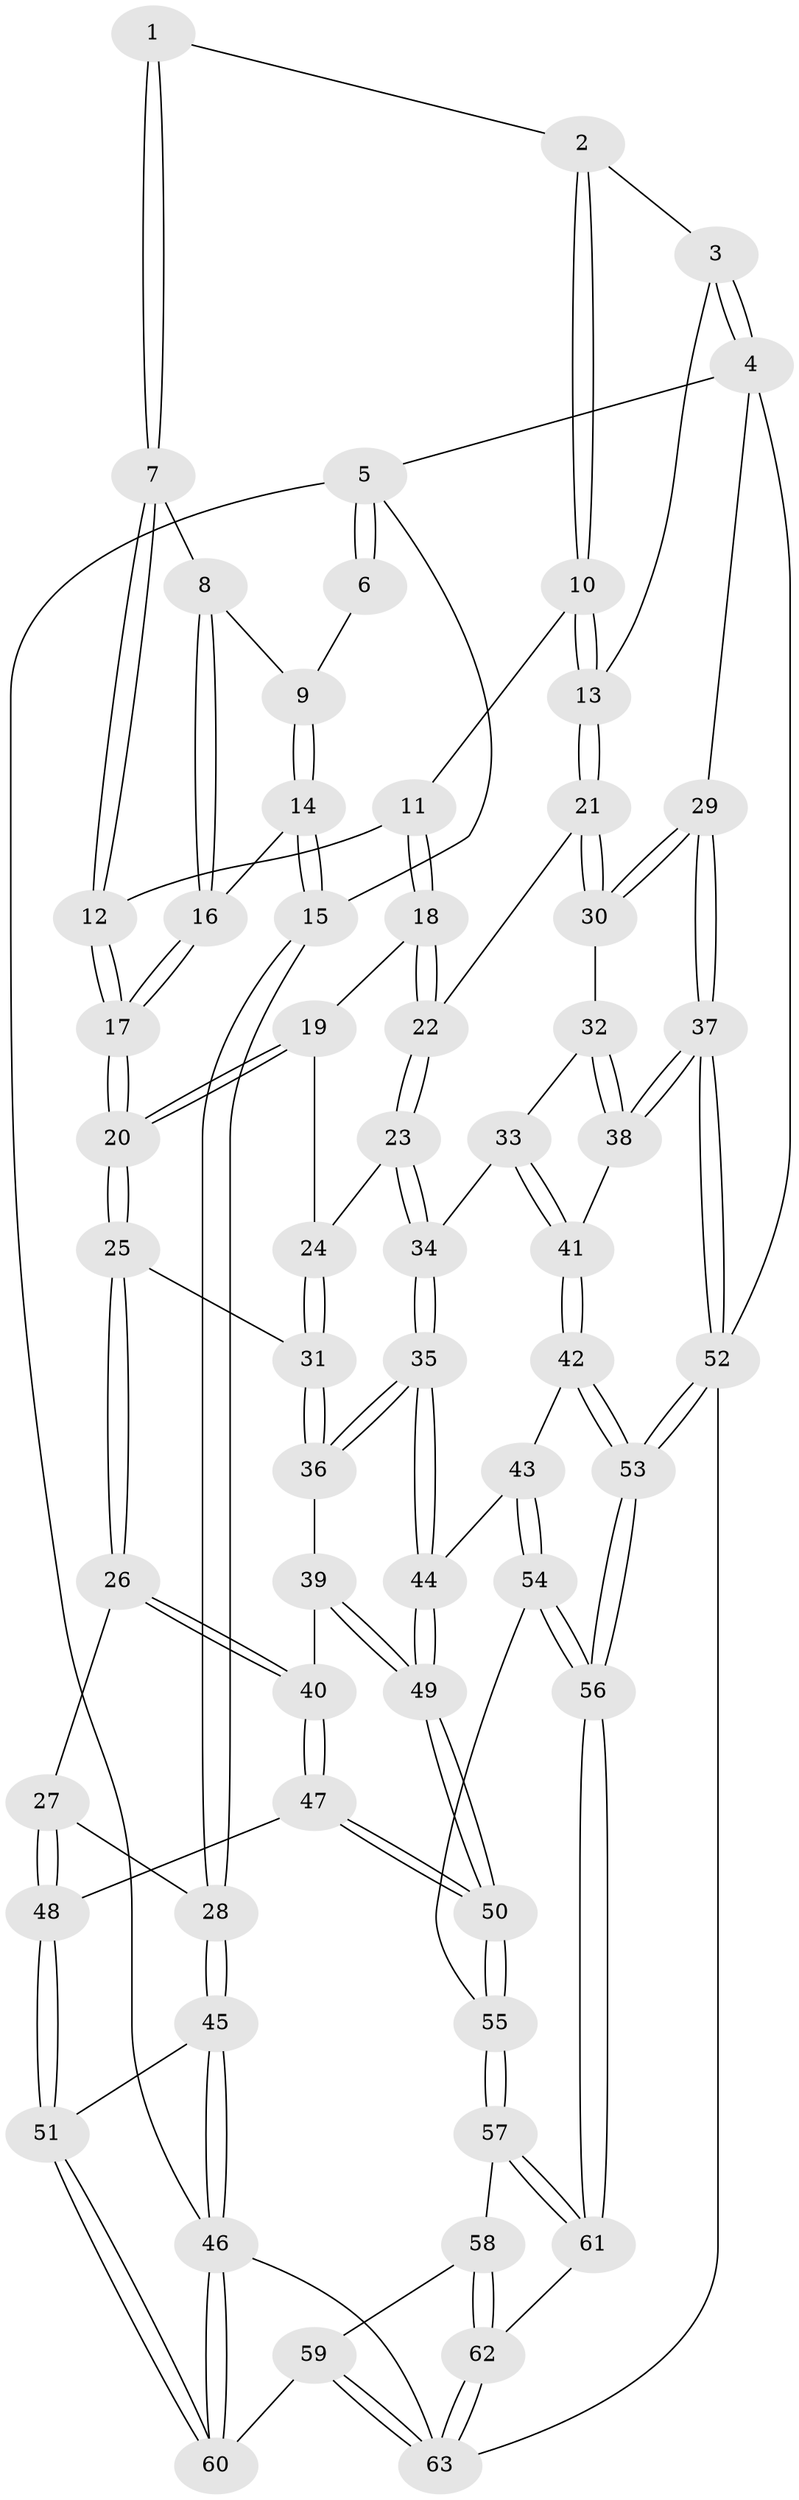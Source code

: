 // coarse degree distribution, {6: 0.18181818181818182, 5: 0.5, 9: 0.022727272727272728, 4: 0.18181818181818182, 3: 0.11363636363636363}
// Generated by graph-tools (version 1.1) at 2025/21/03/04/25 18:21:10]
// undirected, 63 vertices, 154 edges
graph export_dot {
graph [start="1"]
  node [color=gray90,style=filled];
  1 [pos="+0.33404206077863324+0"];
  2 [pos="+0.6064900842232762+0"];
  3 [pos="+0.9676797438883373+0"];
  4 [pos="+1+0"];
  5 [pos="+0+0"];
  6 [pos="+0.21202059369600765+0"];
  7 [pos="+0.384070464184332+0.13233408845383982"];
  8 [pos="+0.23749911663356116+0.09168732448742767"];
  9 [pos="+0.2161530915136237+0.046800052580726954"];
  10 [pos="+0.6025186525582938+0.039891660065363564"];
  11 [pos="+0.5057302980022109+0.16090844066676738"];
  12 [pos="+0.39130594554352505+0.14928106754171783"];
  13 [pos="+0.8017716357740247+0.21348041864214035"];
  14 [pos="+0.07455376764043048+0.19578382810339845"];
  15 [pos="+0+0.246145243900751"];
  16 [pos="+0.20545356570288978+0.1916187534699171"];
  17 [pos="+0.321898524812141+0.24243518901025518"];
  18 [pos="+0.5180232278953669+0.1842306989985514"];
  19 [pos="+0.5051619290531226+0.27945446874879387"];
  20 [pos="+0.3245928931387572+0.36606228784178535"];
  21 [pos="+0.8038587387023065+0.2230658384088169"];
  22 [pos="+0.6914183680479536+0.28056128250363477"];
  23 [pos="+0.6234478901469337+0.3893215440436462"];
  24 [pos="+0.5354591799295019+0.3354120963111094"];
  25 [pos="+0.32263080199744054+0.375201597077545"];
  26 [pos="+0.2969663625849652+0.39419491802944373"];
  27 [pos="+0.18180860497093526+0.4468278794958559"];
  28 [pos="+0+0.344971489388573"];
  29 [pos="+1+0.2845844298092678"];
  30 [pos="+0.9159604592787345+0.2996150401682567"];
  31 [pos="+0.3939669883847885+0.41008429398978485"];
  32 [pos="+0.8781155745514873+0.387860475428687"];
  33 [pos="+0.8237721704192631+0.44442016720591476"];
  34 [pos="+0.622529409898679+0.4119186234528636"];
  35 [pos="+0.5885858908429858+0.5083044386228518"];
  36 [pos="+0.4695067112642219+0.47645242569024154"];
  37 [pos="+1+0.7622320528859218"];
  38 [pos="+0.9367815621329385+0.5506905501361589"];
  39 [pos="+0.3912192641255622+0.5862317347482806"];
  40 [pos="+0.37682975286244347+0.5902104668698499"];
  41 [pos="+0.7741202341909204+0.5688445183946582"];
  42 [pos="+0.7359945837346658+0.6152449874333975"];
  43 [pos="+0.6453551448286857+0.5955087768531144"];
  44 [pos="+0.6158947484854371+0.5792074814572861"];
  45 [pos="+0+0.5486451571050658"];
  46 [pos="+0+0.8311547949198934"];
  47 [pos="+0.3209991120886408+0.6431454243204368"];
  48 [pos="+0.2241776665363829+0.6505051084336074"];
  49 [pos="+0.5216387828574649+0.6517749336431551"];
  50 [pos="+0.46008131846330497+0.760390376611745"];
  51 [pos="+0.20919726475402006+0.6765208337934328"];
  52 [pos="+1+1"];
  53 [pos="+1+1"];
  54 [pos="+0.6185232055579893+0.7936676695068084"];
  55 [pos="+0.46011929588106876+0.7739843906927502"];
  56 [pos="+0.9759448144965239+1"];
  57 [pos="+0.449086317298706+0.7990652963542869"];
  58 [pos="+0.33603894619614105+0.8663569226937153"];
  59 [pos="+0.19626796973981375+0.8592719158250968"];
  60 [pos="+0.17051991507949452+0.8316365522509394"];
  61 [pos="+0.70748166931516+1"];
  62 [pos="+0.5034757112836317+1"];
  63 [pos="+0.19443065007035326+1"];
  1 -- 2;
  1 -- 7;
  1 -- 7;
  2 -- 3;
  2 -- 10;
  2 -- 10;
  3 -- 4;
  3 -- 4;
  3 -- 13;
  4 -- 5;
  4 -- 29;
  4 -- 52;
  5 -- 6;
  5 -- 6;
  5 -- 15;
  5 -- 46;
  6 -- 9;
  7 -- 8;
  7 -- 12;
  7 -- 12;
  8 -- 9;
  8 -- 16;
  8 -- 16;
  9 -- 14;
  9 -- 14;
  10 -- 11;
  10 -- 13;
  10 -- 13;
  11 -- 12;
  11 -- 18;
  11 -- 18;
  12 -- 17;
  12 -- 17;
  13 -- 21;
  13 -- 21;
  14 -- 15;
  14 -- 15;
  14 -- 16;
  15 -- 28;
  15 -- 28;
  16 -- 17;
  16 -- 17;
  17 -- 20;
  17 -- 20;
  18 -- 19;
  18 -- 22;
  18 -- 22;
  19 -- 20;
  19 -- 20;
  19 -- 24;
  20 -- 25;
  20 -- 25;
  21 -- 22;
  21 -- 30;
  21 -- 30;
  22 -- 23;
  22 -- 23;
  23 -- 24;
  23 -- 34;
  23 -- 34;
  24 -- 31;
  24 -- 31;
  25 -- 26;
  25 -- 26;
  25 -- 31;
  26 -- 27;
  26 -- 40;
  26 -- 40;
  27 -- 28;
  27 -- 48;
  27 -- 48;
  28 -- 45;
  28 -- 45;
  29 -- 30;
  29 -- 30;
  29 -- 37;
  29 -- 37;
  30 -- 32;
  31 -- 36;
  31 -- 36;
  32 -- 33;
  32 -- 38;
  32 -- 38;
  33 -- 34;
  33 -- 41;
  33 -- 41;
  34 -- 35;
  34 -- 35;
  35 -- 36;
  35 -- 36;
  35 -- 44;
  35 -- 44;
  36 -- 39;
  37 -- 38;
  37 -- 38;
  37 -- 52;
  37 -- 52;
  38 -- 41;
  39 -- 40;
  39 -- 49;
  39 -- 49;
  40 -- 47;
  40 -- 47;
  41 -- 42;
  41 -- 42;
  42 -- 43;
  42 -- 53;
  42 -- 53;
  43 -- 44;
  43 -- 54;
  43 -- 54;
  44 -- 49;
  44 -- 49;
  45 -- 46;
  45 -- 46;
  45 -- 51;
  46 -- 60;
  46 -- 60;
  46 -- 63;
  47 -- 48;
  47 -- 50;
  47 -- 50;
  48 -- 51;
  48 -- 51;
  49 -- 50;
  49 -- 50;
  50 -- 55;
  50 -- 55;
  51 -- 60;
  51 -- 60;
  52 -- 53;
  52 -- 53;
  52 -- 63;
  53 -- 56;
  53 -- 56;
  54 -- 55;
  54 -- 56;
  54 -- 56;
  55 -- 57;
  55 -- 57;
  56 -- 61;
  56 -- 61;
  57 -- 58;
  57 -- 61;
  57 -- 61;
  58 -- 59;
  58 -- 62;
  58 -- 62;
  59 -- 60;
  59 -- 63;
  59 -- 63;
  61 -- 62;
  62 -- 63;
  62 -- 63;
}
